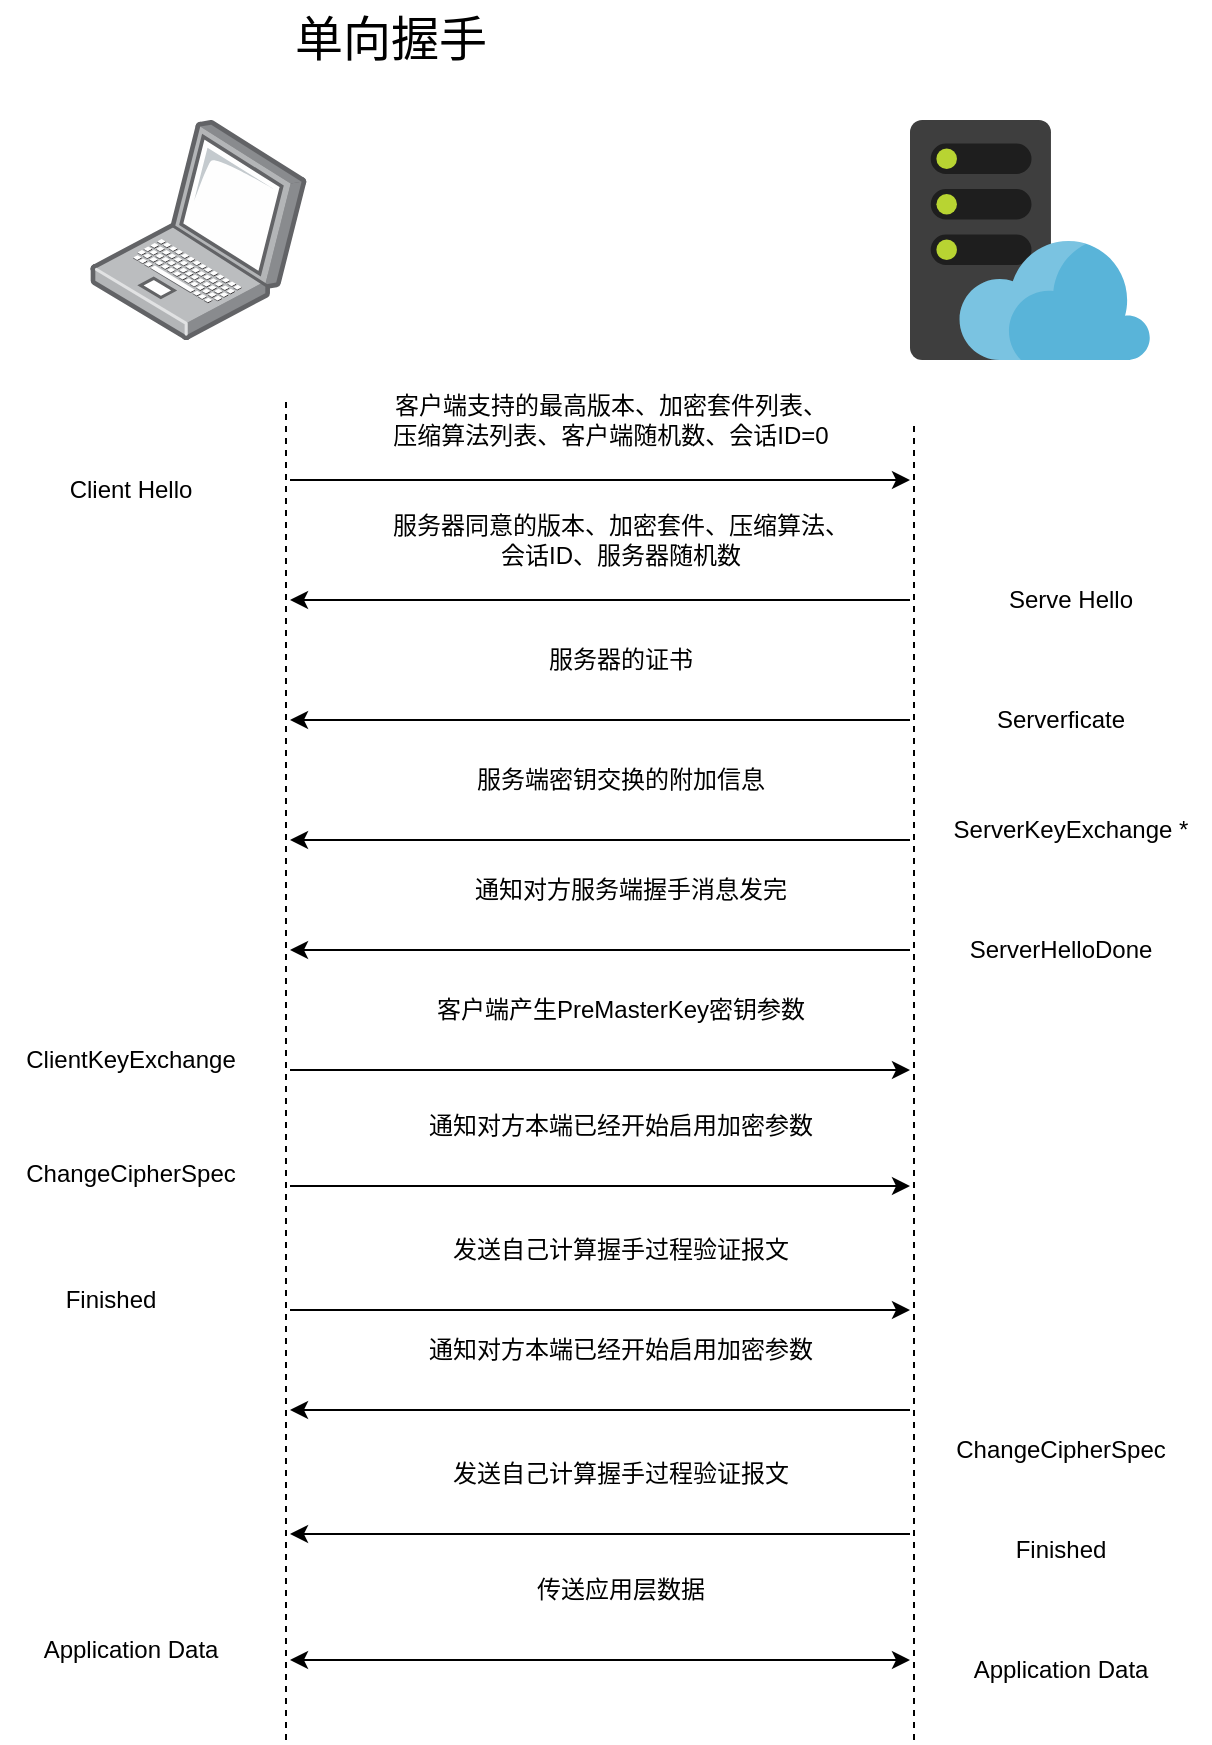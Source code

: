 <mxfile version="20.2.5" type="github"><diagram id="wJk0ypLflVGmFp3NoVV6" name="第 2 页"><mxGraphModel dx="31736" dy="9080" grid="1" gridSize="10" guides="1" tooltips="1" connect="1" arrows="1" fold="1" page="1" pageScale="1" pageWidth="827" pageHeight="1169" math="0" shadow="0"><root><mxCell id="0"/><mxCell id="1" parent="0"/><mxCell id="wKMauf6XAUWWl915PFS1-1" value="" style="sketch=0;aspect=fixed;html=1;points=[];align=center;image;fontSize=12;image=img/lib/mscae/WebHosting.svg;" parent="1" vertex="1"><mxGeometry x="-30090" y="-8110" width="120" height="120" as="geometry"/></mxCell><mxCell id="wKMauf6XAUWWl915PFS1-2" value="" style="points=[];aspect=fixed;html=1;align=center;shadow=0;dashed=0;image;image=img/lib/allied_telesis/computer_and_terminals/Laptop.svg;" parent="1" vertex="1"><mxGeometry x="-30500" y="-8110" width="108.45" height="110" as="geometry"/></mxCell><mxCell id="wKMauf6XAUWWl915PFS1-7" value="客户端支持的最高版本、加密套件列表、&lt;br&gt;压缩算法列表、客户端随机数、会话ID=0" style="text;html=1;align=center;verticalAlign=middle;resizable=0;points=[];autosize=1;strokeColor=none;fillColor=none;" parent="1" vertex="1"><mxGeometry x="-30360" y="-7980" width="240" height="40" as="geometry"/></mxCell><mxCell id="8CLprV75vN-8KM-Uf_7z-1" value="" style="endArrow=classic;html=1;rounded=0;" parent="1" edge="1"><mxGeometry width="50" height="50" relative="1" as="geometry"><mxPoint x="-30400" y="-7930" as="sourcePoint"/><mxPoint x="-30090" y="-7930" as="targetPoint"/></mxGeometry></mxCell><mxCell id="8CLprV75vN-8KM-Uf_7z-2" value="服务器同意的版本、加密套件、压缩算法、&lt;br&gt;会话ID、服务器随机数" style="text;html=1;align=center;verticalAlign=middle;resizable=0;points=[];autosize=1;strokeColor=none;fillColor=none;" parent="1" vertex="1"><mxGeometry x="-30360" y="-7920" width="250" height="40" as="geometry"/></mxCell><mxCell id="8CLprV75vN-8KM-Uf_7z-4" value="" style="endArrow=classic;html=1;rounded=0;" parent="1" edge="1"><mxGeometry width="50" height="50" relative="1" as="geometry"><mxPoint x="-30090" y="-7870" as="sourcePoint"/><mxPoint x="-30400" y="-7870" as="targetPoint"/></mxGeometry></mxCell><mxCell id="8CLprV75vN-8KM-Uf_7z-5" value="服务器的证书" style="text;html=1;align=center;verticalAlign=middle;resizable=0;points=[];autosize=1;strokeColor=none;fillColor=none;" parent="1" vertex="1"><mxGeometry x="-30285" y="-7855" width="100" height="30" as="geometry"/></mxCell><mxCell id="8CLprV75vN-8KM-Uf_7z-6" value="" style="endArrow=classic;html=1;rounded=0;" parent="1" edge="1"><mxGeometry width="50" height="50" relative="1" as="geometry"><mxPoint x="-30090" y="-7810" as="sourcePoint"/><mxPoint x="-30400" y="-7810" as="targetPoint"/></mxGeometry></mxCell><mxCell id="8CLprV75vN-8KM-Uf_7z-7" value="服务端密钥交换的附加信息" style="text;html=1;align=center;verticalAlign=middle;resizable=0;points=[];autosize=1;strokeColor=none;fillColor=none;" parent="1" vertex="1"><mxGeometry x="-30320" y="-7795" width="170" height="30" as="geometry"/></mxCell><mxCell id="8CLprV75vN-8KM-Uf_7z-8" value="" style="endArrow=classic;html=1;rounded=0;" parent="1" edge="1"><mxGeometry width="50" height="50" relative="1" as="geometry"><mxPoint x="-30090" y="-7750" as="sourcePoint"/><mxPoint x="-30400" y="-7750" as="targetPoint"/></mxGeometry></mxCell><mxCell id="8CLprV75vN-8KM-Uf_7z-10" value="通知对方服务端握手消息发完" style="text;html=1;align=center;verticalAlign=middle;resizable=0;points=[];autosize=1;strokeColor=none;fillColor=none;" parent="1" vertex="1"><mxGeometry x="-30320" y="-7740" width="180" height="30" as="geometry"/></mxCell><mxCell id="8CLprV75vN-8KM-Uf_7z-11" value="" style="endArrow=classic;html=1;rounded=0;" parent="1" edge="1"><mxGeometry width="50" height="50" relative="1" as="geometry"><mxPoint x="-30090" y="-7695" as="sourcePoint"/><mxPoint x="-30400" y="-7695" as="targetPoint"/></mxGeometry></mxCell><mxCell id="8CLprV75vN-8KM-Uf_7z-12" value="客户端产生PreMasterKey密钥参数" style="text;html=1;align=center;verticalAlign=middle;resizable=0;points=[];autosize=1;strokeColor=none;fillColor=none;" parent="1" vertex="1"><mxGeometry x="-30340" y="-7680" width="210" height="30" as="geometry"/></mxCell><mxCell id="8CLprV75vN-8KM-Uf_7z-13" value="" style="endArrow=classic;html=1;rounded=0;" parent="1" edge="1"><mxGeometry width="50" height="50" relative="1" as="geometry"><mxPoint x="-30400" y="-7635" as="sourcePoint"/><mxPoint x="-30090" y="-7635" as="targetPoint"/></mxGeometry></mxCell><mxCell id="8CLprV75vN-8KM-Uf_7z-14" value="通知对方本端已经开始启用加密参数" style="text;html=1;align=center;verticalAlign=middle;resizable=0;points=[];autosize=1;strokeColor=none;fillColor=none;" parent="1" vertex="1"><mxGeometry x="-30345" y="-7622" width="220" height="30" as="geometry"/></mxCell><mxCell id="8CLprV75vN-8KM-Uf_7z-15" value="" style="endArrow=classic;html=1;rounded=0;" parent="1" edge="1"><mxGeometry width="50" height="50" relative="1" as="geometry"><mxPoint x="-30400" y="-7577" as="sourcePoint"/><mxPoint x="-30090" y="-7577" as="targetPoint"/></mxGeometry></mxCell><mxCell id="8CLprV75vN-8KM-Uf_7z-16" value="发送自己计算握手过程验证报文" style="text;html=1;align=center;verticalAlign=middle;resizable=0;points=[];autosize=1;strokeColor=none;fillColor=none;" parent="1" vertex="1"><mxGeometry x="-30330" y="-7560" width="190" height="30" as="geometry"/></mxCell><mxCell id="8CLprV75vN-8KM-Uf_7z-17" value="" style="endArrow=classic;html=1;rounded=0;" parent="1" edge="1"><mxGeometry width="50" height="50" relative="1" as="geometry"><mxPoint x="-30400" y="-7515" as="sourcePoint"/><mxPoint x="-30090" y="-7515" as="targetPoint"/></mxGeometry></mxCell><mxCell id="8CLprV75vN-8KM-Uf_7z-55" value="通知对方本端已经开始启用加密参数" style="text;html=1;align=center;verticalAlign=middle;resizable=0;points=[];autosize=1;strokeColor=none;fillColor=none;" parent="1" vertex="1"><mxGeometry x="-30345" y="-7510" width="220" height="30" as="geometry"/></mxCell><mxCell id="8CLprV75vN-8KM-Uf_7z-56" value="" style="endArrow=classic;html=1;rounded=0;" parent="1" edge="1"><mxGeometry width="50" height="50" relative="1" as="geometry"><mxPoint x="-30090" y="-7465" as="sourcePoint"/><mxPoint x="-30400" y="-7465" as="targetPoint"/></mxGeometry></mxCell><mxCell id="8CLprV75vN-8KM-Uf_7z-57" value="发送自己计算握手过程验证报文" style="text;html=1;align=center;verticalAlign=middle;resizable=0;points=[];autosize=1;strokeColor=none;fillColor=none;" parent="1" vertex="1"><mxGeometry x="-30330" y="-7448" width="190" height="30" as="geometry"/></mxCell><mxCell id="8CLprV75vN-8KM-Uf_7z-58" value="" style="endArrow=classic;html=1;rounded=0;" parent="1" edge="1"><mxGeometry width="50" height="50" relative="1" as="geometry"><mxPoint x="-30090" y="-7403" as="sourcePoint"/><mxPoint x="-30400" y="-7403" as="targetPoint"/></mxGeometry></mxCell><mxCell id="8CLprV75vN-8KM-Uf_7z-59" value="传送应用层数据" style="text;html=1;align=center;verticalAlign=middle;resizable=0;points=[];autosize=1;strokeColor=none;fillColor=none;" parent="1" vertex="1"><mxGeometry x="-30290" y="-7390" width="110" height="30" as="geometry"/></mxCell><mxCell id="8CLprV75vN-8KM-Uf_7z-61" value="" style="endArrow=none;dashed=1;html=1;rounded=0;" parent="1" edge="1"><mxGeometry width="50" height="50" relative="1" as="geometry"><mxPoint x="-30402" y="-7300" as="sourcePoint"/><mxPoint x="-30402" y="-7970" as="targetPoint"/></mxGeometry></mxCell><mxCell id="8CLprV75vN-8KM-Uf_7z-62" value="" style="endArrow=none;dashed=1;html=1;rounded=0;" parent="1" edge="1"><mxGeometry width="50" height="50" relative="1" as="geometry"><mxPoint x="-30088" y="-7300" as="sourcePoint"/><mxPoint x="-30088" y="-7960" as="targetPoint"/></mxGeometry></mxCell><mxCell id="8CLprV75vN-8KM-Uf_7z-64" value="Client Hello" style="text;html=1;align=center;verticalAlign=middle;resizable=0;points=[];autosize=1;strokeColor=none;fillColor=none;" parent="1" vertex="1"><mxGeometry x="-30520" y="-7940" width="80" height="30" as="geometry"/></mxCell><mxCell id="8CLprV75vN-8KM-Uf_7z-65" value="Serve Hello" style="text;html=1;align=center;verticalAlign=middle;resizable=0;points=[];autosize=1;strokeColor=none;fillColor=none;" parent="1" vertex="1"><mxGeometry x="-30055" y="-7885" width="90" height="30" as="geometry"/></mxCell><mxCell id="8CLprV75vN-8KM-Uf_7z-66" value="Serverficate" style="text;html=1;align=center;verticalAlign=middle;resizable=0;points=[];autosize=1;strokeColor=none;fillColor=none;" parent="1" vertex="1"><mxGeometry x="-30060" y="-7825" width="90" height="30" as="geometry"/></mxCell><mxCell id="8CLprV75vN-8KM-Uf_7z-67" value="ServerKeyExchange *" style="text;html=1;align=center;verticalAlign=middle;resizable=0;points=[];autosize=1;strokeColor=none;fillColor=none;" parent="1" vertex="1"><mxGeometry x="-30080" y="-7770" width="140" height="30" as="geometry"/></mxCell><mxCell id="8CLprV75vN-8KM-Uf_7z-68" value="ServerHelloDone" style="text;html=1;align=center;verticalAlign=middle;resizable=0;points=[];autosize=1;strokeColor=none;fillColor=none;" parent="1" vertex="1"><mxGeometry x="-30070" y="-7710" width="110" height="30" as="geometry"/></mxCell><mxCell id="8CLprV75vN-8KM-Uf_7z-69" value="ClientKeyExchange" style="text;html=1;align=center;verticalAlign=middle;resizable=0;points=[];autosize=1;strokeColor=none;fillColor=none;" parent="1" vertex="1"><mxGeometry x="-30545" y="-7655" width="130" height="30" as="geometry"/></mxCell><mxCell id="8CLprV75vN-8KM-Uf_7z-70" value="ChangeCipherSpec" style="text;html=1;align=center;verticalAlign=middle;resizable=0;points=[];autosize=1;strokeColor=none;fillColor=none;" parent="1" vertex="1"><mxGeometry x="-30545" y="-7598" width="130" height="30" as="geometry"/></mxCell><mxCell id="8CLprV75vN-8KM-Uf_7z-71" value="Finished" style="text;html=1;align=center;verticalAlign=middle;resizable=0;points=[];autosize=1;strokeColor=none;fillColor=none;" parent="1" vertex="1"><mxGeometry x="-30525" y="-7535" width="70" height="30" as="geometry"/></mxCell><mxCell id="8CLprV75vN-8KM-Uf_7z-72" value="" style="endArrow=classic;startArrow=classic;html=1;rounded=0;" parent="1" edge="1"><mxGeometry width="50" height="50" relative="1" as="geometry"><mxPoint x="-30400" y="-7340" as="sourcePoint"/><mxPoint x="-30090" y="-7340" as="targetPoint"/></mxGeometry></mxCell><mxCell id="8CLprV75vN-8KM-Uf_7z-73" value="ChangeCipherSpec" style="text;html=1;align=center;verticalAlign=middle;resizable=0;points=[];autosize=1;strokeColor=none;fillColor=none;" parent="1" vertex="1"><mxGeometry x="-30080" y="-7460" width="130" height="30" as="geometry"/></mxCell><mxCell id="8CLprV75vN-8KM-Uf_7z-74" value="Finished" style="text;html=1;align=center;verticalAlign=middle;resizable=0;points=[];autosize=1;strokeColor=none;fillColor=none;" parent="1" vertex="1"><mxGeometry x="-30050" y="-7410" width="70" height="30" as="geometry"/></mxCell><mxCell id="8CLprV75vN-8KM-Uf_7z-75" value="Application Data" style="text;html=1;align=center;verticalAlign=middle;resizable=0;points=[];autosize=1;strokeColor=none;fillColor=none;" parent="1" vertex="1"><mxGeometry x="-30070" y="-7350" width="110" height="30" as="geometry"/></mxCell><mxCell id="8CLprV75vN-8KM-Uf_7z-76" value="Application Data" style="text;html=1;align=center;verticalAlign=middle;resizable=0;points=[];autosize=1;strokeColor=none;fillColor=none;" parent="1" vertex="1"><mxGeometry x="-30535" y="-7360" width="110" height="30" as="geometry"/></mxCell><mxCell id="8CLprV75vN-8KM-Uf_7z-77" value="&lt;font style=&quot;font-size: 24px;&quot;&gt;单向握手&lt;/font&gt;" style="text;html=1;align=center;verticalAlign=middle;resizable=0;points=[];autosize=1;strokeColor=none;fillColor=none;" parent="1" vertex="1"><mxGeometry x="-30410" y="-8170" width="120" height="40" as="geometry"/></mxCell></root></mxGraphModel></diagram></mxfile>
